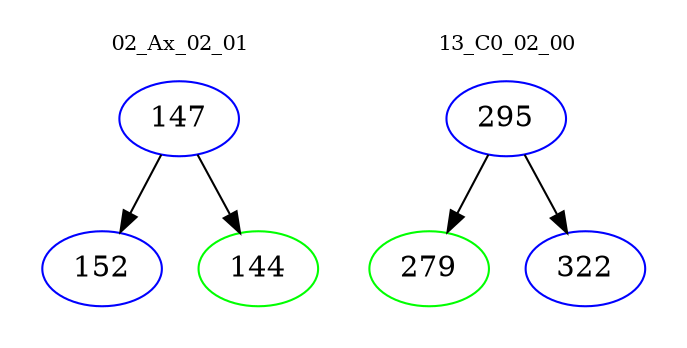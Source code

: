 digraph{
subgraph cluster_0 {
color = white
label = "02_Ax_02_01";
fontsize=10;
T0_147 [label="147", color="blue"]
T0_147 -> T0_152 [color="black"]
T0_152 [label="152", color="blue"]
T0_147 -> T0_144 [color="black"]
T0_144 [label="144", color="green"]
}
subgraph cluster_1 {
color = white
label = "13_C0_02_00";
fontsize=10;
T1_295 [label="295", color="blue"]
T1_295 -> T1_279 [color="black"]
T1_279 [label="279", color="green"]
T1_295 -> T1_322 [color="black"]
T1_322 [label="322", color="blue"]
}
}
